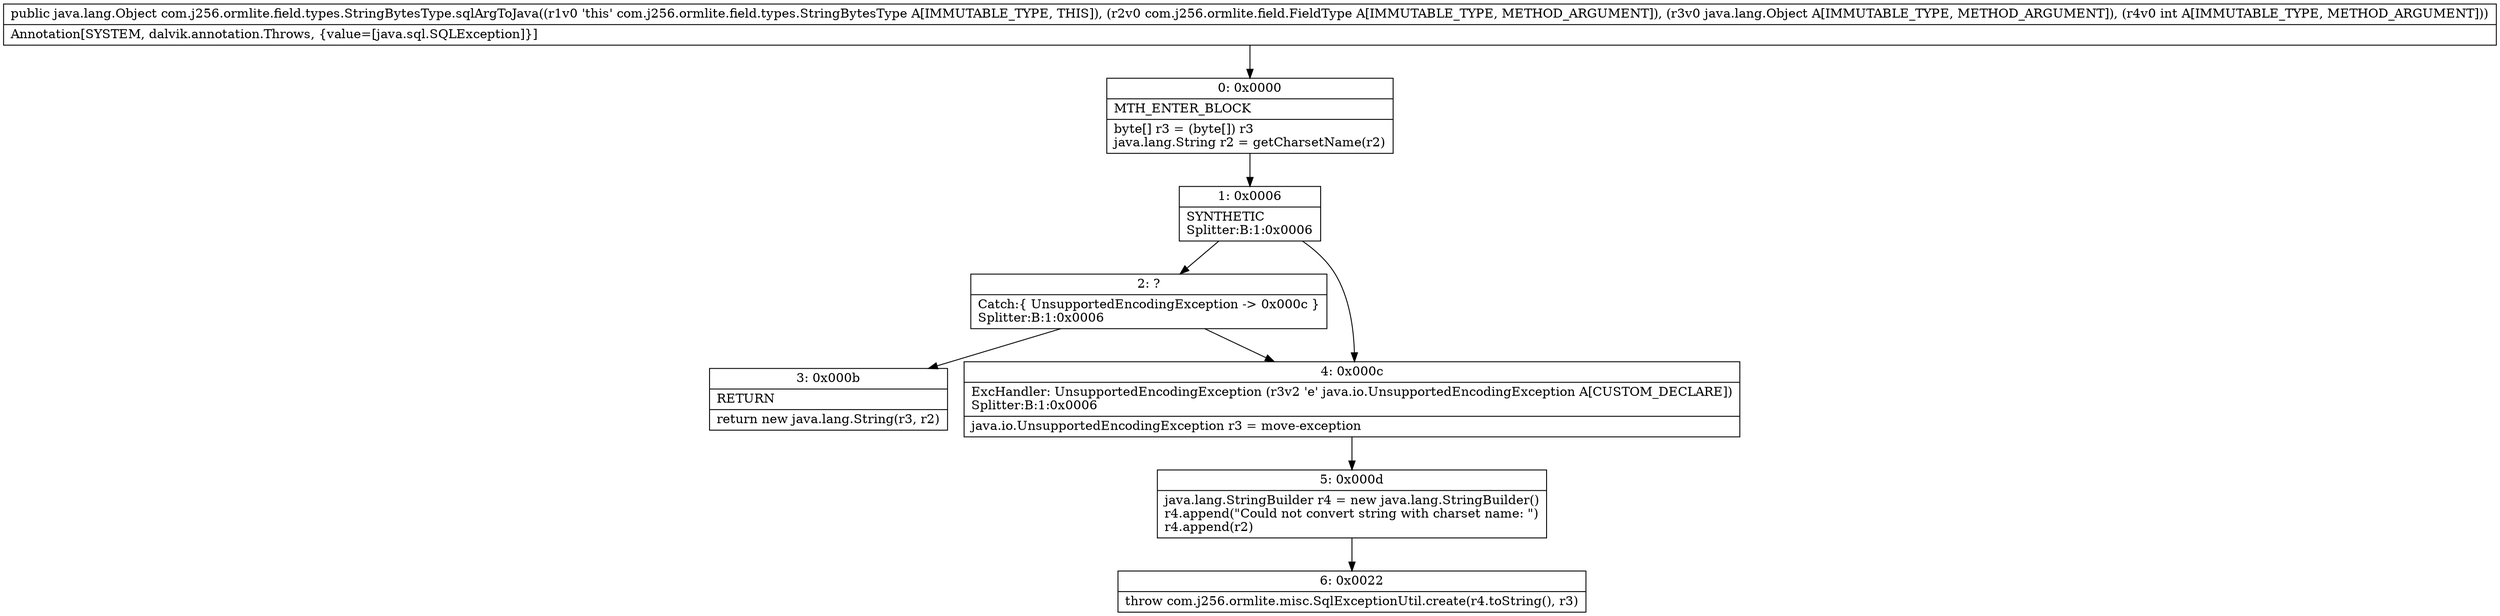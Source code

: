 digraph "CFG forcom.j256.ormlite.field.types.StringBytesType.sqlArgToJava(Lcom\/j256\/ormlite\/field\/FieldType;Ljava\/lang\/Object;I)Ljava\/lang\/Object;" {
Node_0 [shape=record,label="{0\:\ 0x0000|MTH_ENTER_BLOCK\l|byte[] r3 = (byte[]) r3\ljava.lang.String r2 = getCharsetName(r2)\l}"];
Node_1 [shape=record,label="{1\:\ 0x0006|SYNTHETIC\lSplitter:B:1:0x0006\l}"];
Node_2 [shape=record,label="{2\:\ ?|Catch:\{ UnsupportedEncodingException \-\> 0x000c \}\lSplitter:B:1:0x0006\l}"];
Node_3 [shape=record,label="{3\:\ 0x000b|RETURN\l|return new java.lang.String(r3, r2)\l}"];
Node_4 [shape=record,label="{4\:\ 0x000c|ExcHandler: UnsupportedEncodingException (r3v2 'e' java.io.UnsupportedEncodingException A[CUSTOM_DECLARE])\lSplitter:B:1:0x0006\l|java.io.UnsupportedEncodingException r3 = move\-exception\l}"];
Node_5 [shape=record,label="{5\:\ 0x000d|java.lang.StringBuilder r4 = new java.lang.StringBuilder()\lr4.append(\"Could not convert string with charset name: \")\lr4.append(r2)\l}"];
Node_6 [shape=record,label="{6\:\ 0x0022|throw com.j256.ormlite.misc.SqlExceptionUtil.create(r4.toString(), r3)\l}"];
MethodNode[shape=record,label="{public java.lang.Object com.j256.ormlite.field.types.StringBytesType.sqlArgToJava((r1v0 'this' com.j256.ormlite.field.types.StringBytesType A[IMMUTABLE_TYPE, THIS]), (r2v0 com.j256.ormlite.field.FieldType A[IMMUTABLE_TYPE, METHOD_ARGUMENT]), (r3v0 java.lang.Object A[IMMUTABLE_TYPE, METHOD_ARGUMENT]), (r4v0 int A[IMMUTABLE_TYPE, METHOD_ARGUMENT]))  | Annotation[SYSTEM, dalvik.annotation.Throws, \{value=[java.sql.SQLException]\}]\l}"];
MethodNode -> Node_0;
Node_0 -> Node_1;
Node_1 -> Node_2;
Node_1 -> Node_4;
Node_2 -> Node_3;
Node_2 -> Node_4;
Node_4 -> Node_5;
Node_5 -> Node_6;
}

